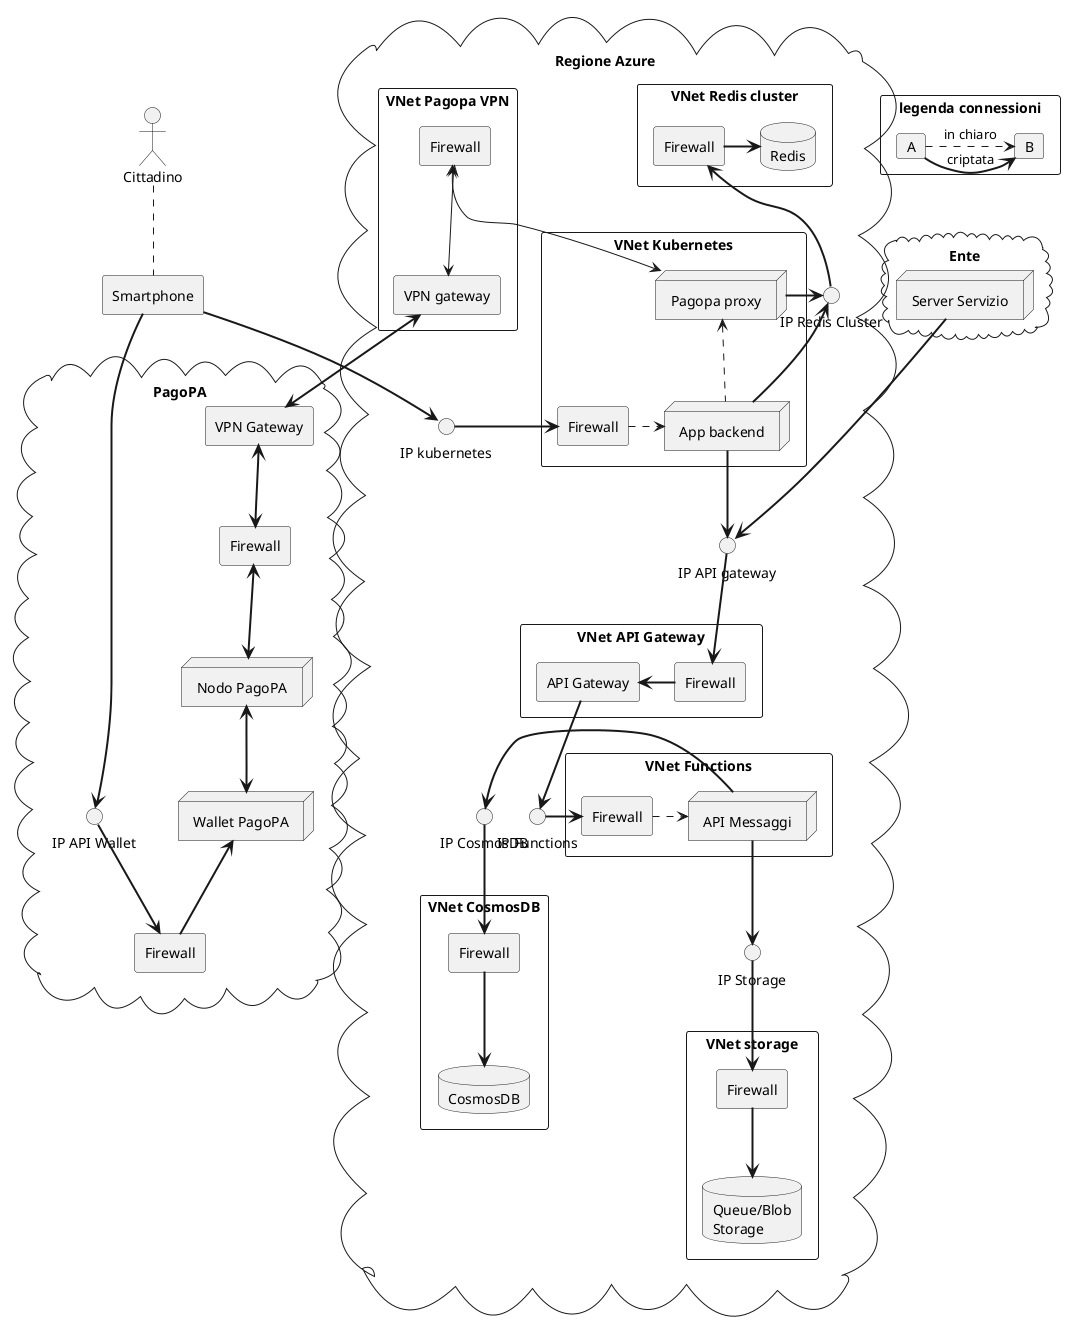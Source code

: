 @startuml

actor Cittadino

agent Smartphone

cloud "Regione Azure" {
  interface "IP kubernetes" as azureipk8s
  interface "IP API gateway" as azureipapigw
  interface "IP Functions" as azureipfunctions
  interface "IP CosmosDB" as azureipcosmos
  interface "IP Redis Cluster" as azureipredis
  interface "IP Storage" as azureipstorage

  rectangle "VNet API Gateway" {
    rectangle "Firewall" as azureapigwfw
    agent "API Gateway" as azureapigateway
  }

  rectangle "VNet Functions" {
    rectangle "Firewall" as azurefunctionsfw
    node "API Messaggi" as apimessaggi
  }

  rectangle "VNet Kubernetes" {
    rectangle "Firewall" as azurek8sfw
    node "App backend" as appbackend
    node "Pagopa proxy" as pagopaproxy
  }

  rectangle "VNet Pagopa VPN" {
    rectangle "Firewall" as azurevpnfw
    rectangle "VPN gateway" as azurevpngw
  }

  rectangle "VNet CosmosDB" {
    rectangle "Firewall" as azurecosmosfw
    database "CosmosDB" as dbcosmos
  }

  rectangle "VNet Redis cluster" {
    rectangle "Firewall" as azureredisfw
    database "Redis" as dbredis
  }

  rectangle "VNet storage" {
    rectangle "Firewall" as azurestoragefw
    database "Queue/Blob\nStorage" as dbstorage
  }

}

cloud "PagoPA" {
  interface "IP API Wallet" as pagopaipwallet
  rectangle "Firewall" as pagopawalletfw
  rectangle "VPN Gateway" as pagopavpngw
  rectangle "Firewall" as pagopavpnfw
  node "Wallet PagoPA" as pagopawallet
  node "Nodo PagoPA" as pagopanodo
}

cloud "Ente" {
  node "Server Servizio" as serviziovm
}


Cittadino .. Smartphone

' Smartphone -> backend
Smartphone ==> azureipk8s
azureipk8s =r=> azurek8sfw
azurek8sfw .r.> appbackend
appbackend =up=> azureipredis
azureipredis =u=> azureredisfw
azureredisfw =r=> dbredis
appbackend .u.> pagopaproxy
pagopaproxy =r=> azureipredis
' pagopaproxy -> pagopa
pagopaproxy <-u-> azurevpnfw
azurevpnfw <-d-> azurevpngw
azurevpngw <==> pagopavpngw

' Smartphone -> pagopa
Smartphone ==> pagopaipwallet
pagopaipwallet =d=> pagopawalletfw
pagopawalletfw =u=> pagopawallet
pagopawallet <=u=> pagopanodo
pagopavpngw <=d=> pagopavpnfw
pagopavpnfw <=d=> pagopanodo

' Servizio ente / backend -> API GW
serviziovm =down==> azureipapigw
azureipapigw =d=> azureapigwfw
azureapigwfw =l=> azureapigateway
appbackend ==> azureipapigw

' API GW -> functions
azureapigateway =d=> azureipfunctions
azureipfunctions =r=> azurefunctionsfw
azurefunctionsfw .r.> apimessaggi

' Functions -> cosmos
apimessaggi =r=> azureipcosmos
azureipcosmos =d=> azurecosmosfw
azurecosmosfw =d=> dbcosmos

' Functions -> storage
apimessaggi =d=> azureipstorage
azureipstorage =d=> azurestoragefw
azurestoragefw =d=> dbstorage

rectangle "legenda connessioni" {
  card A
  card B
  A => B : criptata
  A .> B : in chiaro
}

@enduml